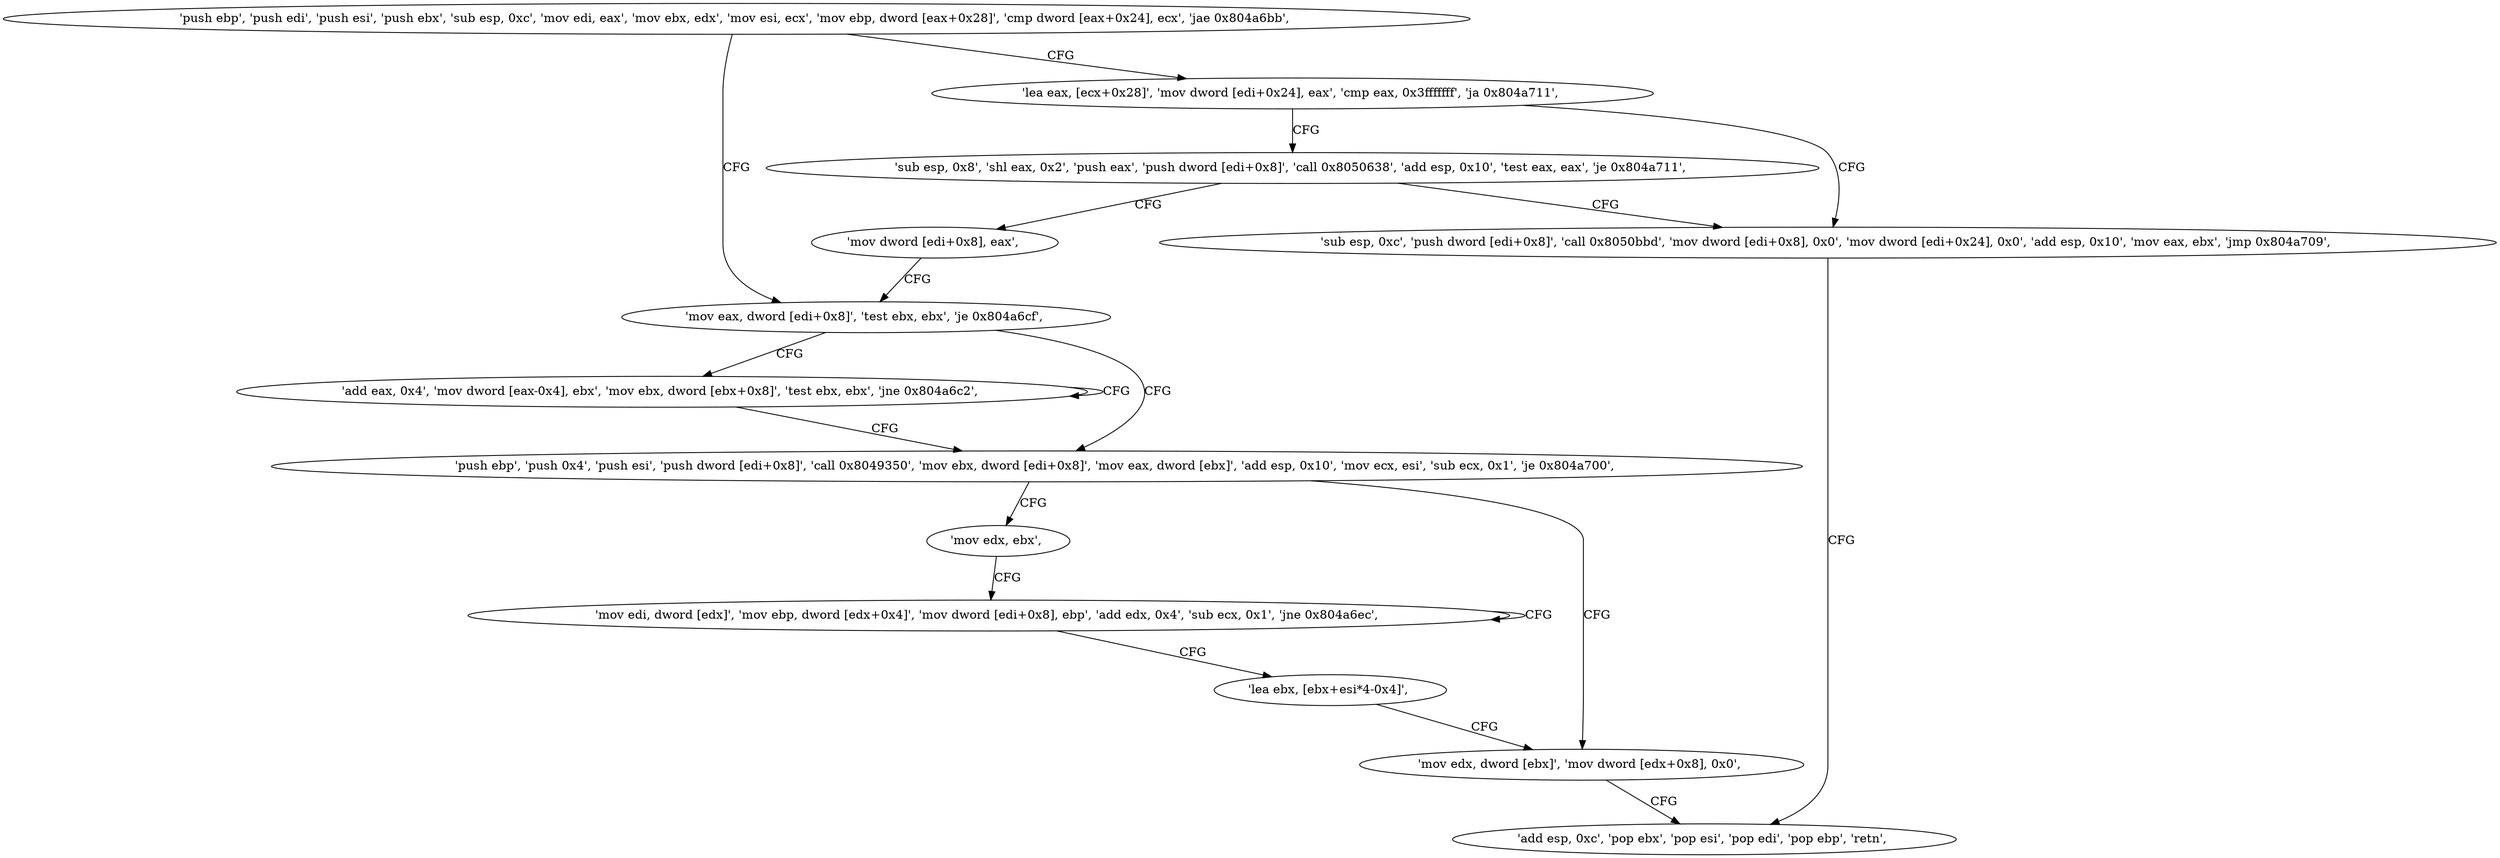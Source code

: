 digraph "func" {
"134522496" [label = "'push ebp', 'push edi', 'push esi', 'push ebx', 'sub esp, 0xc', 'mov edi, eax', 'mov ebx, edx', 'mov esi, ecx', 'mov ebp, dword [eax+0x28]', 'cmp dword [eax+0x24], ecx', 'jae 0x804a6bb', " ]
"134522555" [label = "'mov eax, dword [edi+0x8]', 'test ebx, ebx', 'je 0x804a6cf', " ]
"134522517" [label = "'lea eax, [ecx+0x28]', 'mov dword [edi+0x24], eax', 'cmp eax, 0x3fffffff', 'ja 0x804a711', " ]
"134522575" [label = "'push ebp', 'push 0x4', 'push esi', 'push dword [edi+0x8]', 'call 0x8049350', 'mov ebx, dword [edi+0x8]', 'mov eax, dword [ebx]', 'add esp, 0x10', 'mov ecx, esi', 'sub ecx, 0x1', 'je 0x804a700', " ]
"134522562" [label = "'add eax, 0x4', 'mov dword [eax-0x4], ebx', 'mov ebx, dword [ebx+0x8]', 'test ebx, ebx', 'jne 0x804a6c2', " ]
"134522641" [label = "'sub esp, 0xc', 'push dword [edi+0x8]', 'call 0x8050bbd', 'mov dword [edi+0x8], 0x0', 'mov dword [edi+0x24], 0x0', 'add esp, 0x10', 'mov eax, ebx', 'jmp 0x804a709', " ]
"134522530" [label = "'sub esp, 0x8', 'shl eax, 0x2', 'push eax', 'push dword [edi+0x8]', 'call 0x8050638', 'add esp, 0x10', 'test eax, eax', 'je 0x804a711', " ]
"134522624" [label = "'mov edx, dword [ebx]', 'mov dword [edx+0x8], 0x0', " ]
"134522602" [label = "'mov edx, ebx', " ]
"134522633" [label = "'add esp, 0xc', 'pop ebx', 'pop esi', 'pop edi', 'pop ebp', 'retn', " ]
"134522552" [label = "'mov dword [edi+0x8], eax', " ]
"134522604" [label = "'mov edi, dword [edx]', 'mov ebp, dword [edx+0x4]', 'mov dword [edi+0x8], ebp', 'add edx, 0x4', 'sub ecx, 0x1', 'jne 0x804a6ec', " ]
"134522620" [label = "'lea ebx, [ebx+esi*4-0x4]', " ]
"134522496" -> "134522555" [ label = "CFG" ]
"134522496" -> "134522517" [ label = "CFG" ]
"134522555" -> "134522575" [ label = "CFG" ]
"134522555" -> "134522562" [ label = "CFG" ]
"134522517" -> "134522641" [ label = "CFG" ]
"134522517" -> "134522530" [ label = "CFG" ]
"134522575" -> "134522624" [ label = "CFG" ]
"134522575" -> "134522602" [ label = "CFG" ]
"134522562" -> "134522562" [ label = "CFG" ]
"134522562" -> "134522575" [ label = "CFG" ]
"134522641" -> "134522633" [ label = "CFG" ]
"134522530" -> "134522641" [ label = "CFG" ]
"134522530" -> "134522552" [ label = "CFG" ]
"134522624" -> "134522633" [ label = "CFG" ]
"134522602" -> "134522604" [ label = "CFG" ]
"134522552" -> "134522555" [ label = "CFG" ]
"134522604" -> "134522604" [ label = "CFG" ]
"134522604" -> "134522620" [ label = "CFG" ]
"134522620" -> "134522624" [ label = "CFG" ]
}
